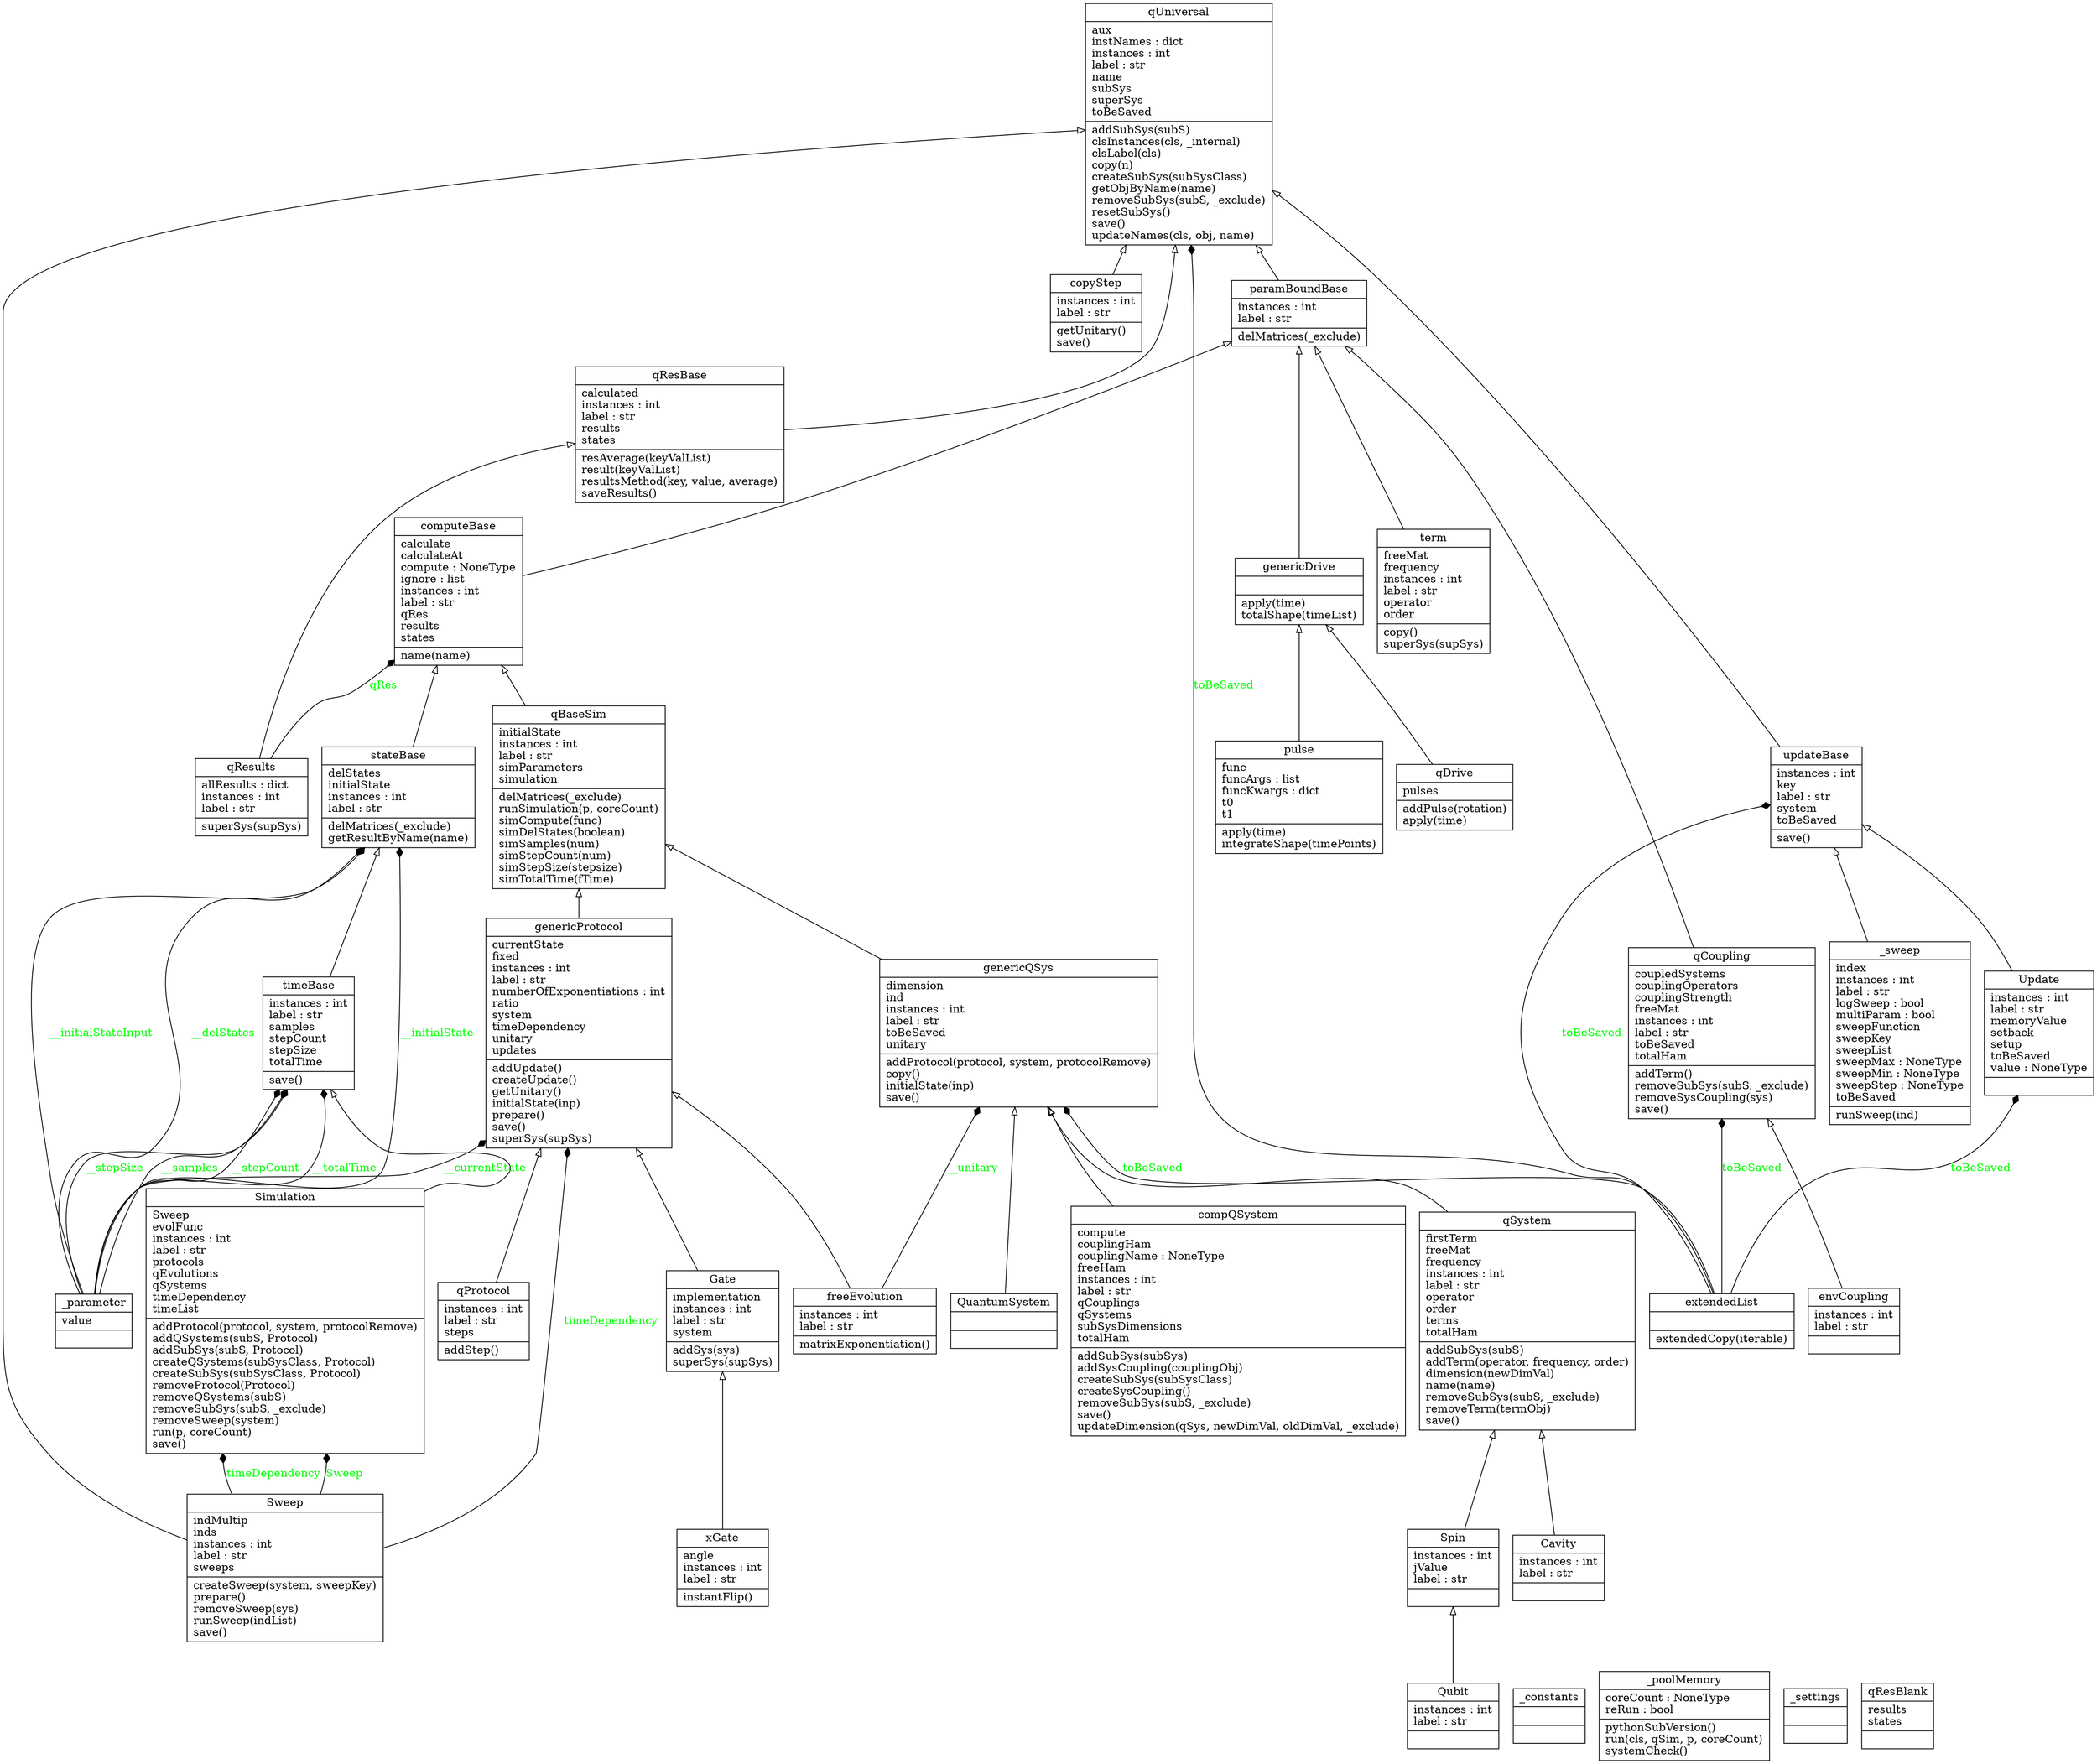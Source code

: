 digraph "classes_classes" {
charset="utf-8"
rankdir=BT
"0" [label="{Cavity|instances : int\llabel : str\l|}", shape="record"];
"1" [label="{Gate|implementation\linstances : int\llabel : str\lsystem\l|addSys(sys)\lsuperSys(supSys)\l}", shape="record"];
"2" [label="{QuantumSystem|\l|}", shape="record"];
"3" [label="{Qubit|instances : int\llabel : str\l|}", shape="record"];
"4" [label="{Simulation|Sweep\levolFunc\linstances : int\llabel : str\lprotocols\lqEvolutions\lqSystems\ltimeDependency\ltimeList\l|addProtocol(protocol, system, protocolRemove)\laddQSystems(subS, Protocol)\laddSubSys(subS, Protocol)\lcreateQSystems(subSysClass, Protocol)\lcreateSubSys(subSysClass, Protocol)\lremoveProtocol(Protocol)\lremoveQSystems(subS)\lremoveSubSys(subS, _exclude)\lremoveSweep(system)\lrun(p, coreCount)\lsave()\l}", shape="record"];
"5" [label="{Spin|instances : int\ljValue\llabel : str\l|}", shape="record"];
"6" [label="{Sweep|indMultip\linds\linstances : int\llabel : str\lsweeps\l|createSweep(system, sweepKey)\lprepare()\lremoveSweep(sys)\lrunSweep(indList)\lsave()\l}", shape="record"];
"7" [label="{Update|instances : int\llabel : str\lmemoryValue\lsetback\lsetup\ltoBeSaved\lvalue : NoneType\l|}", shape="record"];
"8" [label="{_constants|\l|}", shape="record"];
"9" [label="{_parameter|value\l|}", shape="record"];
"10" [label="{_poolMemory|coreCount : NoneType\lreRun : bool\l|pythonSubVersion()\lrun(cls, qSim, p, coreCount)\lsystemCheck()\l}", shape="record"];
"11" [label="{_settings|\l|}", shape="record"];
"12" [label="{_sweep|index\linstances : int\llabel : str\llogSweep : bool\lmultiParam : bool\lsweepFunction\lsweepKey\lsweepList\lsweepMax : NoneType\lsweepMin : NoneType\lsweepStep : NoneType\ltoBeSaved\l|runSweep(ind)\l}", shape="record"];
"13" [label="{compQSystem|compute\lcouplingHam\lcouplingName : NoneType\lfreeHam\linstances : int\llabel : str\lqCouplings\lqSystems\lsubSysDimensions\ltotalHam\l|addSubSys(subSys)\laddSysCoupling(couplingObj)\lcreateSubSys(subSysClass)\lcreateSysCoupling()\lremoveSubSys(subS, _exclude)\lsave()\lupdateDimension(qSys, newDimVal, oldDimVal, _exclude)\l}", shape="record"];
"14" [label="{computeBase|calculate\lcalculateAt\lcompute : NoneType\lignore : list\linstances : int\llabel : str\lqRes\lresults\lstates\l|name(name)\l}", shape="record"];
"15" [label="{copyStep|instances : int\llabel : str\l|getUnitary()\lsave()\l}", shape="record"];
"16" [label="{envCoupling|instances : int\llabel : str\l|}", shape="record"];
"17" [label="{extendedList|\l|extendedCopy(iterable)\l}", shape="record"];
"18" [label="{freeEvolution|instances : int\llabel : str\l|matrixExponentiation()\l}", shape="record"];
"19" [label="{genericDrive|\l|apply(time)\ltotalShape(timeList)\l}", shape="record"];
"20" [label="{genericProtocol|currentState\lfixed\linstances : int\llabel : str\lnumberOfExponentiations : int\lratio\lsystem\ltimeDependency\lunitary\lupdates\l|addUpdate()\lcreateUpdate()\lgetUnitary()\linitialState(inp)\lprepare()\lsave()\lsuperSys(supSys)\l}", shape="record"];
"21" [label="{genericQSys|dimension\lind\linstances : int\llabel : str\ltoBeSaved\lunitary\l|addProtocol(protocol, system, protocolRemove)\lcopy()\linitialState(inp)\lsave()\l}", shape="record"];
"22" [label="{paramBoundBase|instances : int\llabel : str\l|delMatrices(_exclude)\l}", shape="record"];
"23" [label="{pulse|func\lfuncArgs : list\lfuncKwargs : dict\lt0\lt1\l|apply(time)\lintegrateShape(timePoints)\l}", shape="record"];
"24" [label="{qBaseSim|initialState\linstances : int\llabel : str\lsimParameters\lsimulation\l|delMatrices(_exclude)\lrunSimulation(p, coreCount)\lsimCompute(func)\lsimDelStates(boolean)\lsimSamples(num)\lsimStepCount(num)\lsimStepSize(stepsize)\lsimTotalTime(fTime)\l}", shape="record"];
"25" [label="{qCoupling|coupledSystems\lcouplingOperators\lcouplingStrength\lfreeMat\linstances : int\llabel : str\ltoBeSaved\ltotalHam\l|addTerm()\lremoveSubSys(subS, _exclude)\lremoveSysCoupling(sys)\lsave()\l}", shape="record"];
"26" [label="{qDrive|pulses\l|addPulse(rotation)\lapply(time)\l}", shape="record"];
"27" [label="{qProtocol|instances : int\llabel : str\lsteps\l|addStep()\l}", shape="record"];
"28" [label="{qResBase|calculated\linstances : int\llabel : str\lresults\lstates\l|resAverage(keyValList)\lresult(keyValList)\lresultsMethod(key, value, average)\lsaveResults()\l}", shape="record"];
"29" [label="{qResBlank|results\lstates\l|}", shape="record"];
"30" [label="{qResults|allResults : dict\linstances : int\llabel : str\l|superSys(supSys)\l}", shape="record"];
"31" [label="{qSystem|firstTerm\lfreeMat\lfrequency\linstances : int\llabel : str\loperator\lorder\lterms\ltotalHam\l|addSubSys(subS)\laddTerm(operator, frequency, order)\ldimension(newDimVal)\lname(name)\lremoveSubSys(subS, _exclude)\lremoveTerm(termObj)\lsave()\l}", shape="record"];
"32" [label="{qUniversal|aux\linstNames : dict\linstances : int\llabel : str\lname\lsubSys\lsuperSys\ltoBeSaved\l|addSubSys(subS)\lclsInstances(cls, _internal)\lclsLabel(cls)\lcopy(n)\lcreateSubSys(subSysClass)\lgetObjByName(name)\lremoveSubSys(subS, _exclude)\lresetSubSys()\lsave()\lupdateNames(cls, obj, name)\l}", shape="record"];
"33" [label="{stateBase|delStates\linitialState\linstances : int\llabel : str\l|delMatrices(_exclude)\lgetResultByName(name)\l}", shape="record"];
"34" [label="{term|freeMat\lfrequency\linstances : int\llabel : str\loperator\lorder\l|copy()\lsuperSys(supSys)\l}", shape="record"];
"35" [label="{timeBase|instances : int\llabel : str\lsamples\lstepCount\lstepSize\ltotalTime\l|save()\l}", shape="record"];
"36" [label="{updateBase|instances : int\lkey\llabel : str\lsystem\ltoBeSaved\l|save()\l}", shape="record"];
"37" [label="{xGate|angle\linstances : int\llabel : str\l|instantFlip()\l}", shape="record"];
"0" -> "31" [arrowhead="empty", arrowtail="none"];
"1" -> "20" [arrowhead="empty", arrowtail="none"];
"2" -> "21" [arrowhead="empty", arrowtail="none"];
"3" -> "5" [arrowhead="empty", arrowtail="none"];
"4" -> "35" [arrowhead="empty", arrowtail="none"];
"5" -> "31" [arrowhead="empty", arrowtail="none"];
"6" -> "32" [arrowhead="empty", arrowtail="none"];
"7" -> "36" [arrowhead="empty", arrowtail="none"];
"12" -> "36" [arrowhead="empty", arrowtail="none"];
"13" -> "21" [arrowhead="empty", arrowtail="none"];
"14" -> "22" [arrowhead="empty", arrowtail="none"];
"15" -> "32" [arrowhead="empty", arrowtail="none"];
"16" -> "25" [arrowhead="empty", arrowtail="none"];
"18" -> "20" [arrowhead="empty", arrowtail="none"];
"19" -> "22" [arrowhead="empty", arrowtail="none"];
"20" -> "24" [arrowhead="empty", arrowtail="none"];
"21" -> "24" [arrowhead="empty", arrowtail="none"];
"22" -> "32" [arrowhead="empty", arrowtail="none"];
"23" -> "19" [arrowhead="empty", arrowtail="none"];
"24" -> "14" [arrowhead="empty", arrowtail="none"];
"25" -> "22" [arrowhead="empty", arrowtail="none"];
"26" -> "19" [arrowhead="empty", arrowtail="none"];
"27" -> "20" [arrowhead="empty", arrowtail="none"];
"28" -> "32" [arrowhead="empty", arrowtail="none"];
"30" -> "28" [arrowhead="empty", arrowtail="none"];
"31" -> "21" [arrowhead="empty", arrowtail="none"];
"33" -> "14" [arrowhead="empty", arrowtail="none"];
"34" -> "22" [arrowhead="empty", arrowtail="none"];
"35" -> "33" [arrowhead="empty", arrowtail="none"];
"36" -> "32" [arrowhead="empty", arrowtail="none"];
"37" -> "1" [arrowhead="empty", arrowtail="none"];
"6" -> "4" [arrowhead="diamond", arrowtail="none", fontcolor="green", label="Sweep", style="solid"];
"6" -> "4" [arrowhead="diamond", arrowtail="none", fontcolor="green", label="timeDependency", style="solid"];
"6" -> "20" [arrowhead="diamond", arrowtail="none", fontcolor="green", label="timeDependency", style="solid"];
"9" -> "20" [arrowhead="diamond", arrowtail="none", fontcolor="green", label="__currentState", style="solid"];
"9" -> "33" [arrowhead="diamond", arrowtail="none", fontcolor="green", label="__initialState", style="solid"];
"9" -> "33" [arrowhead="diamond", arrowtail="none", fontcolor="green", label="__initialStateInput", style="solid"];
"9" -> "33" [arrowhead="diamond", arrowtail="none", fontcolor="green", label="__delStates", style="solid"];
"9" -> "35" [arrowhead="diamond", arrowtail="none", fontcolor="green", label="__totalTime", style="solid"];
"9" -> "35" [arrowhead="diamond", arrowtail="none", fontcolor="green", label="__stepSize", style="solid"];
"9" -> "35" [arrowhead="diamond", arrowtail="none", fontcolor="green", label="__samples", style="solid"];
"9" -> "35" [arrowhead="diamond", arrowtail="none", fontcolor="green", label="__stepCount", style="solid"];
"17" -> "7" [arrowhead="diamond", arrowtail="none", fontcolor="green", label="toBeSaved", style="solid"];
"17" -> "21" [arrowhead="diamond", arrowtail="none", fontcolor="green", label="toBeSaved", style="solid"];
"17" -> "25" [arrowhead="diamond", arrowtail="none", fontcolor="green", label="toBeSaved", style="solid"];
"17" -> "32" [arrowhead="diamond", arrowtail="none", fontcolor="green", label="toBeSaved", style="solid"];
"17" -> "36" [arrowhead="diamond", arrowtail="none", fontcolor="green", label="toBeSaved", style="solid"];
"18" -> "21" [arrowhead="diamond", arrowtail="none", fontcolor="green", label="__unitary", style="solid"];
"30" -> "14" [arrowhead="diamond", arrowtail="none", fontcolor="green", label="qRes", style="solid"];
}
